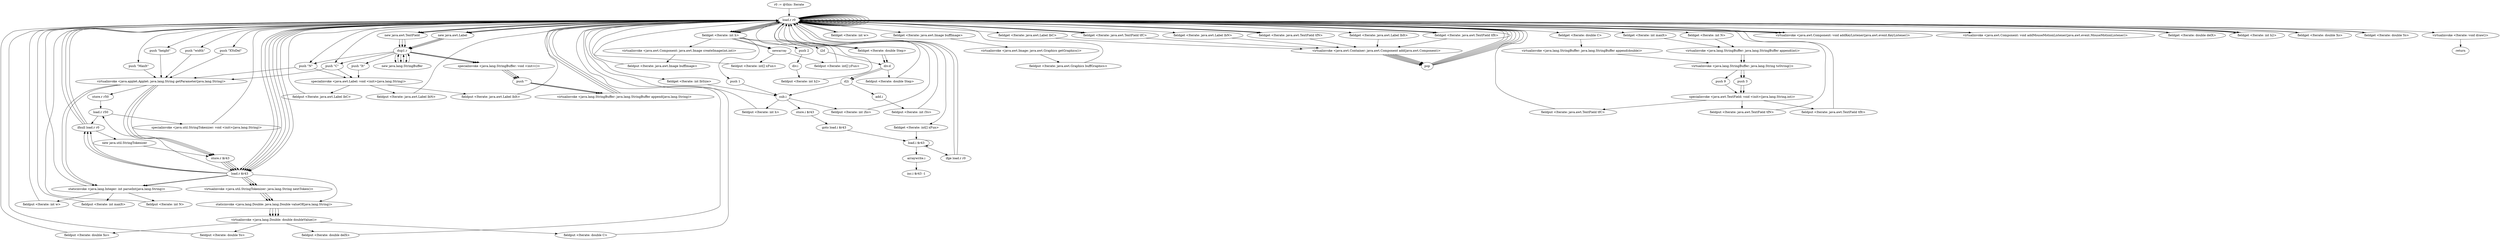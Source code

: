 digraph "" {
    "r0 := @this: Iterate"
    "load.r r0"
    "r0 := @this: Iterate"->"load.r r0";
    "load.r r0"->"load.r r0";
    "push \"height\""
    "load.r r0"->"push \"height\"";
    "virtualinvoke <java.applet.Applet: java.lang.String getParameter(java.lang.String)>"
    "push \"height\""->"virtualinvoke <java.applet.Applet: java.lang.String getParameter(java.lang.String)>";
    "staticinvoke <java.lang.Integer: int parseInt(java.lang.String)>"
    "virtualinvoke <java.applet.Applet: java.lang.String getParameter(java.lang.String)>"->"staticinvoke <java.lang.Integer: int parseInt(java.lang.String)>";
    "staticinvoke <java.lang.Integer: int parseInt(java.lang.String)>"->"load.r r0";
    "fieldget <Iterate: int lbSize>"
    "load.r r0"->"fieldget <Iterate: int lbSize>";
    "sub.i"
    "fieldget <Iterate: int lbSize>"->"sub.i";
    "fieldput <Iterate: int h>"
    "sub.i"->"fieldput <Iterate: int h>";
    "fieldput <Iterate: int h>"->"load.r r0";
    "load.r r0"->"load.r r0";
    "fieldget <Iterate: int h>"
    "load.r r0"->"fieldget <Iterate: int h>";
    "push 2"
    "fieldget <Iterate: int h>"->"push 2";
    "div.i"
    "push 2"->"div.i";
    "fieldput <Iterate: int h2>"
    "div.i"->"fieldput <Iterate: int h2>";
    "fieldput <Iterate: int h2>"->"load.r r0";
    "load.r r0"->"load.r r0";
    "push \"width\""
    "load.r r0"->"push \"width\"";
    "push \"width\""->"virtualinvoke <java.applet.Applet: java.lang.String getParameter(java.lang.String)>";
    "virtualinvoke <java.applet.Applet: java.lang.String getParameter(java.lang.String)>"->"staticinvoke <java.lang.Integer: int parseInt(java.lang.String)>";
    "fieldput <Iterate: int w>"
    "staticinvoke <java.lang.Integer: int parseInt(java.lang.String)>"->"fieldput <Iterate: int w>";
    "fieldput <Iterate: int w>"->"load.r r0";
    "push \"XYoDel\""
    "load.r r0"->"push \"XYoDel\"";
    "push \"XYoDel\""->"virtualinvoke <java.applet.Applet: java.lang.String getParameter(java.lang.String)>";
    "store.r r50"
    "virtualinvoke <java.applet.Applet: java.lang.String getParameter(java.lang.String)>"->"store.r r50";
    "load.r r50"
    "store.r r50"->"load.r r50";
    "ifnull load.r r0"
    "load.r r50"->"ifnull load.r r0";
    "new java.util.StringTokenizer"
    "ifnull load.r r0"->"new java.util.StringTokenizer";
    "store.r $r43"
    "new java.util.StringTokenizer"->"store.r $r43";
    "load.r $r43"
    "store.r $r43"->"load.r $r43";
    "load.r $r43"->"load.r r50";
    "specialinvoke <java.util.StringTokenizer: void <init>(java.lang.String)>"
    "load.r r50"->"specialinvoke <java.util.StringTokenizer: void <init>(java.lang.String)>";
    "specialinvoke <java.util.StringTokenizer: void <init>(java.lang.String)>"->"load.r r0";
    "load.r r0"->"load.r $r43";
    "virtualinvoke <java.util.StringTokenizer: java.lang.String nextToken()>"
    "load.r $r43"->"virtualinvoke <java.util.StringTokenizer: java.lang.String nextToken()>";
    "staticinvoke <java.lang.Double: java.lang.Double valueOf(java.lang.String)>"
    "virtualinvoke <java.util.StringTokenizer: java.lang.String nextToken()>"->"staticinvoke <java.lang.Double: java.lang.Double valueOf(java.lang.String)>";
    "virtualinvoke <java.lang.Double: double doubleValue()>"
    "staticinvoke <java.lang.Double: java.lang.Double valueOf(java.lang.String)>"->"virtualinvoke <java.lang.Double: double doubleValue()>";
    "fieldput <Iterate: double Xo>"
    "virtualinvoke <java.lang.Double: double doubleValue()>"->"fieldput <Iterate: double Xo>";
    "fieldput <Iterate: double Xo>"->"load.r r0";
    "load.r r0"->"load.r $r43";
    "load.r $r43"->"virtualinvoke <java.util.StringTokenizer: java.lang.String nextToken()>";
    "virtualinvoke <java.util.StringTokenizer: java.lang.String nextToken()>"->"staticinvoke <java.lang.Double: java.lang.Double valueOf(java.lang.String)>";
    "staticinvoke <java.lang.Double: java.lang.Double valueOf(java.lang.String)>"->"virtualinvoke <java.lang.Double: double doubleValue()>";
    "fieldput <Iterate: double Yo>"
    "virtualinvoke <java.lang.Double: double doubleValue()>"->"fieldput <Iterate: double Yo>";
    "fieldput <Iterate: double Yo>"->"load.r r0";
    "load.r r0"->"load.r $r43";
    "load.r $r43"->"virtualinvoke <java.util.StringTokenizer: java.lang.String nextToken()>";
    "virtualinvoke <java.util.StringTokenizer: java.lang.String nextToken()>"->"staticinvoke <java.lang.Double: java.lang.Double valueOf(java.lang.String)>";
    "staticinvoke <java.lang.Double: java.lang.Double valueOf(java.lang.String)>"->"virtualinvoke <java.lang.Double: double doubleValue()>";
    "fieldput <Iterate: double delX>"
    "virtualinvoke <java.lang.Double: double doubleValue()>"->"fieldput <Iterate: double delX>";
    "fieldput <Iterate: double delX>"->"load.r r0";
    "push \"MaxIt\""
    "load.r r0"->"push \"MaxIt\"";
    "push \"MaxIt\""->"virtualinvoke <java.applet.Applet: java.lang.String getParameter(java.lang.String)>";
    "virtualinvoke <java.applet.Applet: java.lang.String getParameter(java.lang.String)>"->"store.r $r43";
    "store.r $r43"->"load.r $r43";
    "load.r $r43"->"ifnull load.r r0";
    "ifnull load.r r0"->"load.r r0";
    "load.r r0"->"load.r $r43";
    "load.r $r43"->"staticinvoke <java.lang.Integer: int parseInt(java.lang.String)>";
    "fieldput <Iterate: int maxIt>"
    "staticinvoke <java.lang.Integer: int parseInt(java.lang.String)>"->"fieldput <Iterate: int maxIt>";
    "fieldput <Iterate: int maxIt>"->"load.r r0";
    "push \"N\""
    "load.r r0"->"push \"N\"";
    "push \"N\""->"virtualinvoke <java.applet.Applet: java.lang.String getParameter(java.lang.String)>";
    "virtualinvoke <java.applet.Applet: java.lang.String getParameter(java.lang.String)>"->"store.r $r43";
    "store.r $r43"->"load.r $r43";
    "load.r $r43"->"ifnull load.r r0";
    "ifnull load.r r0"->"load.r r0";
    "load.r r0"->"load.r $r43";
    "load.r $r43"->"staticinvoke <java.lang.Integer: int parseInt(java.lang.String)>";
    "fieldput <Iterate: int N>"
    "staticinvoke <java.lang.Integer: int parseInt(java.lang.String)>"->"fieldput <Iterate: int N>";
    "fieldput <Iterate: int N>"->"load.r r0";
    "push \"C\""
    "load.r r0"->"push \"C\"";
    "push \"C\""->"virtualinvoke <java.applet.Applet: java.lang.String getParameter(java.lang.String)>";
    "virtualinvoke <java.applet.Applet: java.lang.String getParameter(java.lang.String)>"->"store.r $r43";
    "store.r $r43"->"load.r $r43";
    "load.r $r43"->"ifnull load.r r0";
    "ifnull load.r r0"->"load.r r0";
    "load.r r0"->"load.r $r43";
    "load.r $r43"->"staticinvoke <java.lang.Double: java.lang.Double valueOf(java.lang.String)>";
    "staticinvoke <java.lang.Double: java.lang.Double valueOf(java.lang.String)>"->"virtualinvoke <java.lang.Double: double doubleValue()>";
    "fieldput <Iterate: double C>"
    "virtualinvoke <java.lang.Double: double doubleValue()>"->"fieldput <Iterate: double C>";
    "fieldput <Iterate: double C>"->"load.r r0";
    "load.r r0"->"load.r r0";
    "load.r r0"->"fieldget <Iterate: int h>";
    "newarray"
    "fieldget <Iterate: int h>"->"newarray";
    "fieldput <Iterate: int[] xFun>"
    "newarray"->"fieldput <Iterate: int[] xFun>";
    "fieldput <Iterate: int[] xFun>"->"load.r r0";
    "load.r r0"->"fieldget <Iterate: int h>";
    "push 1"
    "fieldget <Iterate: int h>"->"push 1";
    "push 1"->"sub.i";
    "store.i $r43"
    "sub.i"->"store.i $r43";
    "goto load.i $r43"
    "store.i $r43"->"goto load.i $r43";
    "load.i $r43"
    "goto load.i $r43"->"load.i $r43";
    "ifge load.r r0"
    "load.i $r43"->"ifge load.r r0";
    "ifge load.r r0"->"load.r r0";
    "load.r r0"->"load.r r0";
    "load.r r0"->"fieldget <Iterate: int h>";
    "fieldget <Iterate: int h>"->"newarray";
    "fieldput <Iterate: int[] yFun>"
    "newarray"->"fieldput <Iterate: int[] yFun>";
    "fieldput <Iterate: int[] yFun>"->"load.r r0";
    "load.r r0"->"load.r r0";
    "load.r r0"->"load.r r0";
    "fieldget <Iterate: int w>"
    "load.r r0"->"fieldget <Iterate: int w>";
    "fieldget <Iterate: int w>"->"load.r r0";
    "load.r r0"->"fieldget <Iterate: int h>";
    "virtualinvoke <java.awt.Component: java.awt.Image createImage(int,int)>"
    "fieldget <Iterate: int h>"->"virtualinvoke <java.awt.Component: java.awt.Image createImage(int,int)>";
    "fieldput <Iterate: java.awt.Image buffImage>"
    "virtualinvoke <java.awt.Component: java.awt.Image createImage(int,int)>"->"fieldput <Iterate: java.awt.Image buffImage>";
    "fieldput <Iterate: java.awt.Image buffImage>"->"load.r r0";
    "load.r r0"->"load.r r0";
    "fieldget <Iterate: java.awt.Image buffImage>"
    "load.r r0"->"fieldget <Iterate: java.awt.Image buffImage>";
    "virtualinvoke <java.awt.Image: java.awt.Graphics getGraphics()>"
    "fieldget <Iterate: java.awt.Image buffImage>"->"virtualinvoke <java.awt.Image: java.awt.Graphics getGraphics()>";
    "fieldput <Iterate: java.awt.Graphics buffGraphics>"
    "virtualinvoke <java.awt.Image: java.awt.Graphics getGraphics()>"->"fieldput <Iterate: java.awt.Graphics buffGraphics>";
    "fieldput <Iterate: java.awt.Graphics buffGraphics>"->"load.r r0";
    "new java.awt.Label"
    "load.r r0"->"new java.awt.Label";
    "dup1.r"
    "new java.awt.Label"->"dup1.r";
    "dup1.r"->"push \"C\"";
    "specialinvoke <java.awt.Label: void <init>(java.lang.String)>"
    "push \"C\""->"specialinvoke <java.awt.Label: void <init>(java.lang.String)>";
    "fieldput <Iterate: java.awt.Label lbC>"
    "specialinvoke <java.awt.Label: void <init>(java.lang.String)>"->"fieldput <Iterate: java.awt.Label lbC>";
    "fieldput <Iterate: java.awt.Label lbC>"->"load.r r0";
    "load.r r0"->"load.r r0";
    "fieldget <Iterate: java.awt.Label lbC>"
    "load.r r0"->"fieldget <Iterate: java.awt.Label lbC>";
    "virtualinvoke <java.awt.Container: java.awt.Component add(java.awt.Component)>"
    "fieldget <Iterate: java.awt.Label lbC>"->"virtualinvoke <java.awt.Container: java.awt.Component add(java.awt.Component)>";
    "pop"
    "virtualinvoke <java.awt.Container: java.awt.Component add(java.awt.Component)>"->"pop";
    "pop"->"load.r r0";
    "new java.awt.TextField"
    "load.r r0"->"new java.awt.TextField";
    "new java.awt.TextField"->"dup1.r";
    "new java.lang.StringBuffer"
    "dup1.r"->"new java.lang.StringBuffer";
    "new java.lang.StringBuffer"->"dup1.r";
    "specialinvoke <java.lang.StringBuffer: void <init>()>"
    "dup1.r"->"specialinvoke <java.lang.StringBuffer: void <init>()>";
    "push \"\""
    "specialinvoke <java.lang.StringBuffer: void <init>()>"->"push \"\"";
    "virtualinvoke <java.lang.StringBuffer: java.lang.StringBuffer append(java.lang.String)>"
    "push \"\""->"virtualinvoke <java.lang.StringBuffer: java.lang.StringBuffer append(java.lang.String)>";
    "virtualinvoke <java.lang.StringBuffer: java.lang.StringBuffer append(java.lang.String)>"->"load.r r0";
    "fieldget <Iterate: double C>"
    "load.r r0"->"fieldget <Iterate: double C>";
    "virtualinvoke <java.lang.StringBuffer: java.lang.StringBuffer append(double)>"
    "fieldget <Iterate: double C>"->"virtualinvoke <java.lang.StringBuffer: java.lang.StringBuffer append(double)>";
    "virtualinvoke <java.lang.StringBuffer: java.lang.String toString()>"
    "virtualinvoke <java.lang.StringBuffer: java.lang.StringBuffer append(double)>"->"virtualinvoke <java.lang.StringBuffer: java.lang.String toString()>";
    "push 9"
    "virtualinvoke <java.lang.StringBuffer: java.lang.String toString()>"->"push 9";
    "specialinvoke <java.awt.TextField: void <init>(java.lang.String,int)>"
    "push 9"->"specialinvoke <java.awt.TextField: void <init>(java.lang.String,int)>";
    "fieldput <Iterate: java.awt.TextField tfC>"
    "specialinvoke <java.awt.TextField: void <init>(java.lang.String,int)>"->"fieldput <Iterate: java.awt.TextField tfC>";
    "fieldput <Iterate: java.awt.TextField tfC>"->"load.r r0";
    "load.r r0"->"load.r r0";
    "fieldget <Iterate: java.awt.TextField tfC>"
    "load.r r0"->"fieldget <Iterate: java.awt.TextField tfC>";
    "fieldget <Iterate: java.awt.TextField tfC>"->"virtualinvoke <java.awt.Container: java.awt.Component add(java.awt.Component)>";
    "virtualinvoke <java.awt.Container: java.awt.Component add(java.awt.Component)>"->"pop";
    "pop"->"load.r r0";
    "load.r r0"->"new java.awt.Label";
    "new java.awt.Label"->"dup1.r";
    "dup1.r"->"push \"N\"";
    "push \"N\""->"specialinvoke <java.awt.Label: void <init>(java.lang.String)>";
    "fieldput <Iterate: java.awt.Label lbN>"
    "specialinvoke <java.awt.Label: void <init>(java.lang.String)>"->"fieldput <Iterate: java.awt.Label lbN>";
    "fieldput <Iterate: java.awt.Label lbN>"->"load.r r0";
    "load.r r0"->"load.r r0";
    "fieldget <Iterate: java.awt.Label lbN>"
    "load.r r0"->"fieldget <Iterate: java.awt.Label lbN>";
    "fieldget <Iterate: java.awt.Label lbN>"->"virtualinvoke <java.awt.Container: java.awt.Component add(java.awt.Component)>";
    "virtualinvoke <java.awt.Container: java.awt.Component add(java.awt.Component)>"->"pop";
    "pop"->"load.r r0";
    "load.r r0"->"new java.awt.TextField";
    "new java.awt.TextField"->"dup1.r";
    "dup1.r"->"new java.lang.StringBuffer";
    "new java.lang.StringBuffer"->"dup1.r";
    "dup1.r"->"specialinvoke <java.lang.StringBuffer: void <init>()>";
    "specialinvoke <java.lang.StringBuffer: void <init>()>"->"push \"\"";
    "push \"\""->"virtualinvoke <java.lang.StringBuffer: java.lang.StringBuffer append(java.lang.String)>";
    "virtualinvoke <java.lang.StringBuffer: java.lang.StringBuffer append(java.lang.String)>"->"load.r r0";
    "fieldget <Iterate: int N>"
    "load.r r0"->"fieldget <Iterate: int N>";
    "virtualinvoke <java.lang.StringBuffer: java.lang.StringBuffer append(int)>"
    "fieldget <Iterate: int N>"->"virtualinvoke <java.lang.StringBuffer: java.lang.StringBuffer append(int)>";
    "virtualinvoke <java.lang.StringBuffer: java.lang.StringBuffer append(int)>"->"virtualinvoke <java.lang.StringBuffer: java.lang.String toString()>";
    "push 3"
    "virtualinvoke <java.lang.StringBuffer: java.lang.String toString()>"->"push 3";
    "push 3"->"specialinvoke <java.awt.TextField: void <init>(java.lang.String,int)>";
    "fieldput <Iterate: java.awt.TextField tfN>"
    "specialinvoke <java.awt.TextField: void <init>(java.lang.String,int)>"->"fieldput <Iterate: java.awt.TextField tfN>";
    "fieldput <Iterate: java.awt.TextField tfN>"->"load.r r0";
    "load.r r0"->"load.r r0";
    "fieldget <Iterate: java.awt.TextField tfN>"
    "load.r r0"->"fieldget <Iterate: java.awt.TextField tfN>";
    "fieldget <Iterate: java.awt.TextField tfN>"->"virtualinvoke <java.awt.Container: java.awt.Component add(java.awt.Component)>";
    "virtualinvoke <java.awt.Container: java.awt.Component add(java.awt.Component)>"->"pop";
    "pop"->"load.r r0";
    "load.r r0"->"new java.awt.Label";
    "new java.awt.Label"->"dup1.r";
    "push \"It\""
    "dup1.r"->"push \"It\"";
    "push \"It\""->"specialinvoke <java.awt.Label: void <init>(java.lang.String)>";
    "fieldput <Iterate: java.awt.Label lbIt>"
    "specialinvoke <java.awt.Label: void <init>(java.lang.String)>"->"fieldput <Iterate: java.awt.Label lbIt>";
    "fieldput <Iterate: java.awt.Label lbIt>"->"load.r r0";
    "load.r r0"->"load.r r0";
    "fieldget <Iterate: java.awt.Label lbIt>"
    "load.r r0"->"fieldget <Iterate: java.awt.Label lbIt>";
    "fieldget <Iterate: java.awt.Label lbIt>"->"virtualinvoke <java.awt.Container: java.awt.Component add(java.awt.Component)>";
    "virtualinvoke <java.awt.Container: java.awt.Component add(java.awt.Component)>"->"pop";
    "pop"->"load.r r0";
    "load.r r0"->"new java.awt.TextField";
    "new java.awt.TextField"->"dup1.r";
    "dup1.r"->"new java.lang.StringBuffer";
    "new java.lang.StringBuffer"->"dup1.r";
    "dup1.r"->"specialinvoke <java.lang.StringBuffer: void <init>()>";
    "specialinvoke <java.lang.StringBuffer: void <init>()>"->"push \"\"";
    "push \"\""->"virtualinvoke <java.lang.StringBuffer: java.lang.StringBuffer append(java.lang.String)>";
    "virtualinvoke <java.lang.StringBuffer: java.lang.StringBuffer append(java.lang.String)>"->"load.r r0";
    "fieldget <Iterate: int maxIt>"
    "load.r r0"->"fieldget <Iterate: int maxIt>";
    "fieldget <Iterate: int maxIt>"->"virtualinvoke <java.lang.StringBuffer: java.lang.StringBuffer append(int)>";
    "virtualinvoke <java.lang.StringBuffer: java.lang.StringBuffer append(int)>"->"virtualinvoke <java.lang.StringBuffer: java.lang.String toString()>";
    "virtualinvoke <java.lang.StringBuffer: java.lang.String toString()>"->"push 3";
    "push 3"->"specialinvoke <java.awt.TextField: void <init>(java.lang.String,int)>";
    "fieldput <Iterate: java.awt.TextField tfIt>"
    "specialinvoke <java.awt.TextField: void <init>(java.lang.String,int)>"->"fieldput <Iterate: java.awt.TextField tfIt>";
    "fieldput <Iterate: java.awt.TextField tfIt>"->"load.r r0";
    "load.r r0"->"load.r r0";
    "fieldget <Iterate: java.awt.TextField tfIt>"
    "load.r r0"->"fieldget <Iterate: java.awt.TextField tfIt>";
    "fieldget <Iterate: java.awt.TextField tfIt>"->"virtualinvoke <java.awt.Container: java.awt.Component add(java.awt.Component)>";
    "virtualinvoke <java.awt.Container: java.awt.Component add(java.awt.Component)>"->"pop";
    "pop"->"load.r r0";
    "load.r r0"->"fieldget <Iterate: java.awt.TextField tfC>";
    "fieldget <Iterate: java.awt.TextField tfC>"->"load.r r0";
    "virtualinvoke <java.awt.Component: void addKeyListener(java.awt.event.KeyListener)>"
    "load.r r0"->"virtualinvoke <java.awt.Component: void addKeyListener(java.awt.event.KeyListener)>";
    "virtualinvoke <java.awt.Component: void addKeyListener(java.awt.event.KeyListener)>"->"load.r r0";
    "load.r r0"->"fieldget <Iterate: java.awt.TextField tfN>";
    "fieldget <Iterate: java.awt.TextField tfN>"->"load.r r0";
    "load.r r0"->"virtualinvoke <java.awt.Component: void addKeyListener(java.awt.event.KeyListener)>";
    "virtualinvoke <java.awt.Component: void addKeyListener(java.awt.event.KeyListener)>"->"load.r r0";
    "load.r r0"->"fieldget <Iterate: java.awt.TextField tfIt>";
    "fieldget <Iterate: java.awt.TextField tfIt>"->"load.r r0";
    "load.r r0"->"virtualinvoke <java.awt.Component: void addKeyListener(java.awt.event.KeyListener)>";
    "virtualinvoke <java.awt.Component: void addKeyListener(java.awt.event.KeyListener)>"->"load.r r0";
    "load.r r0"->"load.r r0";
    "virtualinvoke <java.awt.Component: void addMouseMotionListener(java.awt.event.MouseMotionListener)>"
    "load.r r0"->"virtualinvoke <java.awt.Component: void addMouseMotionListener(java.awt.event.MouseMotionListener)>";
    "virtualinvoke <java.awt.Component: void addMouseMotionListener(java.awt.event.MouseMotionListener)>"->"load.r r0";
    "load.r r0"->"load.r r0";
    "fieldget <Iterate: double delX>"
    "load.r r0"->"fieldget <Iterate: double delX>";
    "fieldget <Iterate: double delX>"->"load.r r0";
    "load.r r0"->"fieldget <Iterate: int h>";
    "i2d"
    "fieldget <Iterate: int h>"->"i2d";
    "div.d"
    "i2d"->"div.d";
    "fieldput <Iterate: double Step>"
    "div.d"->"fieldput <Iterate: double Step>";
    "fieldput <Iterate: double Step>"->"load.r r0";
    "load.r r0"->"load.r r0";
    "fieldget <Iterate: int h2>"
    "load.r r0"->"fieldget <Iterate: int h2>";
    "fieldget <Iterate: int h2>"->"load.r r0";
    "fieldget <Iterate: double Xo>"
    "load.r r0"->"fieldget <Iterate: double Xo>";
    "fieldget <Iterate: double Xo>"->"load.r r0";
    "fieldget <Iterate: double Step>"
    "load.r r0"->"fieldget <Iterate: double Step>";
    "fieldget <Iterate: double Step>"->"div.d";
    "d2i"
    "div.d"->"d2i";
    "d2i"->"sub.i";
    "fieldput <Iterate: int iXo>"
    "sub.i"->"fieldput <Iterate: int iXo>";
    "fieldput <Iterate: int iXo>"->"load.r r0";
    "load.r r0"->"load.r r0";
    "load.r r0"->"fieldget <Iterate: int h2>";
    "fieldget <Iterate: int h2>"->"load.r r0";
    "fieldget <Iterate: double Yo>"
    "load.r r0"->"fieldget <Iterate: double Yo>";
    "fieldget <Iterate: double Yo>"->"load.r r0";
    "load.r r0"->"fieldget <Iterate: double Step>";
    "fieldget <Iterate: double Step>"->"div.d";
    "div.d"->"d2i";
    "add.i"
    "d2i"->"add.i";
    "fieldput <Iterate: int iYo>"
    "add.i"->"fieldput <Iterate: int iYo>";
    "fieldput <Iterate: int iYo>"->"load.r r0";
    "virtualinvoke <Iterate: void draw()>"
    "load.r r0"->"virtualinvoke <Iterate: void draw()>";
    "return"
    "virtualinvoke <Iterate: void draw()>"->"return";
    "ifge load.r r0"->"load.r r0";
    "fieldget <Iterate: int[] xFun>"
    "load.r r0"->"fieldget <Iterate: int[] xFun>";
    "fieldget <Iterate: int[] xFun>"->"load.i $r43";
    "load.i $r43"->"load.i $r43";
    "arraywrite.i"
    "load.i $r43"->"arraywrite.i";
    "inc.i $r43 -1"
    "arraywrite.i"->"inc.i $r43 -1";
}
